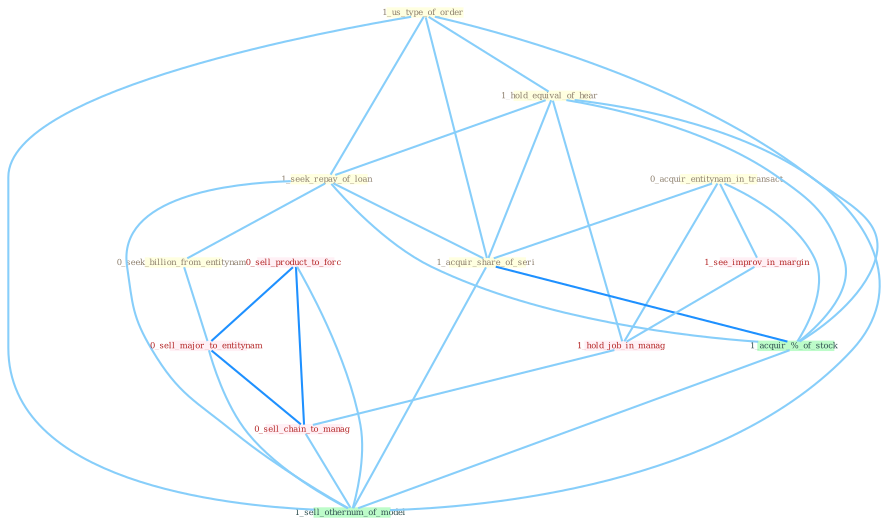 Graph G{ 
    node
    [shape=polygon,style=filled,width=.5,height=.06,color="#BDFCC9",fixedsize=true,fontsize=4,
    fontcolor="#2f4f4f"];
    {node
    [color="#ffffe0", fontcolor="#8b7d6b"] "1_us_type_of_order " "0_acquir_entitynam_in_transact " "1_hold_equival_of_hear " "1_seek_repay_of_loan " "0_seek_billion_from_entitynam " "1_acquir_share_of_seri "}
{node [color="#fff0f5", fontcolor="#b22222"] "1_see_improv_in_margin " "1_hold_job_in_manag " "0_sell_product_to_forc " "0_sell_major_to_entitynam " "0_sell_chain_to_manag "}
edge [color="#B0E2FF"];

	"1_us_type_of_order " -- "1_hold_equival_of_hear " [w="1", color="#87cefa" ];
	"1_us_type_of_order " -- "1_seek_repay_of_loan " [w="1", color="#87cefa" ];
	"1_us_type_of_order " -- "1_acquir_share_of_seri " [w="1", color="#87cefa" ];
	"1_us_type_of_order " -- "1_acquir_%_of_stock " [w="1", color="#87cefa" ];
	"1_us_type_of_order " -- "1_sell_othernum_of_model " [w="1", color="#87cefa" ];
	"0_acquir_entitynam_in_transact " -- "1_acquir_share_of_seri " [w="1", color="#87cefa" ];
	"0_acquir_entitynam_in_transact " -- "1_see_improv_in_margin " [w="1", color="#87cefa" ];
	"0_acquir_entitynam_in_transact " -- "1_acquir_%_of_stock " [w="1", color="#87cefa" ];
	"0_acquir_entitynam_in_transact " -- "1_hold_job_in_manag " [w="1", color="#87cefa" ];
	"1_hold_equival_of_hear " -- "1_seek_repay_of_loan " [w="1", color="#87cefa" ];
	"1_hold_equival_of_hear " -- "1_acquir_share_of_seri " [w="1", color="#87cefa" ];
	"1_hold_equival_of_hear " -- "1_acquir_%_of_stock " [w="1", color="#87cefa" ];
	"1_hold_equival_of_hear " -- "1_hold_job_in_manag " [w="1", color="#87cefa" ];
	"1_hold_equival_of_hear " -- "1_sell_othernum_of_model " [w="1", color="#87cefa" ];
	"1_seek_repay_of_loan " -- "0_seek_billion_from_entitynam " [w="1", color="#87cefa" ];
	"1_seek_repay_of_loan " -- "1_acquir_share_of_seri " [w="1", color="#87cefa" ];
	"1_seek_repay_of_loan " -- "1_acquir_%_of_stock " [w="1", color="#87cefa" ];
	"1_seek_repay_of_loan " -- "1_sell_othernum_of_model " [w="1", color="#87cefa" ];
	"0_seek_billion_from_entitynam " -- "0_sell_major_to_entitynam " [w="1", color="#87cefa" ];
	"1_acquir_share_of_seri " -- "1_acquir_%_of_stock " [w="2", color="#1e90ff" , len=0.8];
	"1_acquir_share_of_seri " -- "1_sell_othernum_of_model " [w="1", color="#87cefa" ];
	"1_see_improv_in_margin " -- "1_hold_job_in_manag " [w="1", color="#87cefa" ];
	"1_acquir_%_of_stock " -- "1_sell_othernum_of_model " [w="1", color="#87cefa" ];
	"1_hold_job_in_manag " -- "0_sell_chain_to_manag " [w="1", color="#87cefa" ];
	"0_sell_product_to_forc " -- "0_sell_major_to_entitynam " [w="2", color="#1e90ff" , len=0.8];
	"0_sell_product_to_forc " -- "0_sell_chain_to_manag " [w="2", color="#1e90ff" , len=0.8];
	"0_sell_product_to_forc " -- "1_sell_othernum_of_model " [w="1", color="#87cefa" ];
	"0_sell_major_to_entitynam " -- "0_sell_chain_to_manag " [w="2", color="#1e90ff" , len=0.8];
	"0_sell_major_to_entitynam " -- "1_sell_othernum_of_model " [w="1", color="#87cefa" ];
	"0_sell_chain_to_manag " -- "1_sell_othernum_of_model " [w="1", color="#87cefa" ];
}